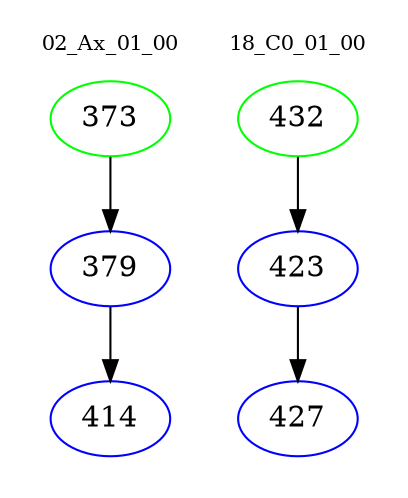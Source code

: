 digraph{
subgraph cluster_0 {
color = white
label = "02_Ax_01_00";
fontsize=10;
T0_373 [label="373", color="green"]
T0_373 -> T0_379 [color="black"]
T0_379 [label="379", color="blue"]
T0_379 -> T0_414 [color="black"]
T0_414 [label="414", color="blue"]
}
subgraph cluster_1 {
color = white
label = "18_C0_01_00";
fontsize=10;
T1_432 [label="432", color="green"]
T1_432 -> T1_423 [color="black"]
T1_423 [label="423", color="blue"]
T1_423 -> T1_427 [color="black"]
T1_427 [label="427", color="blue"]
}
}
